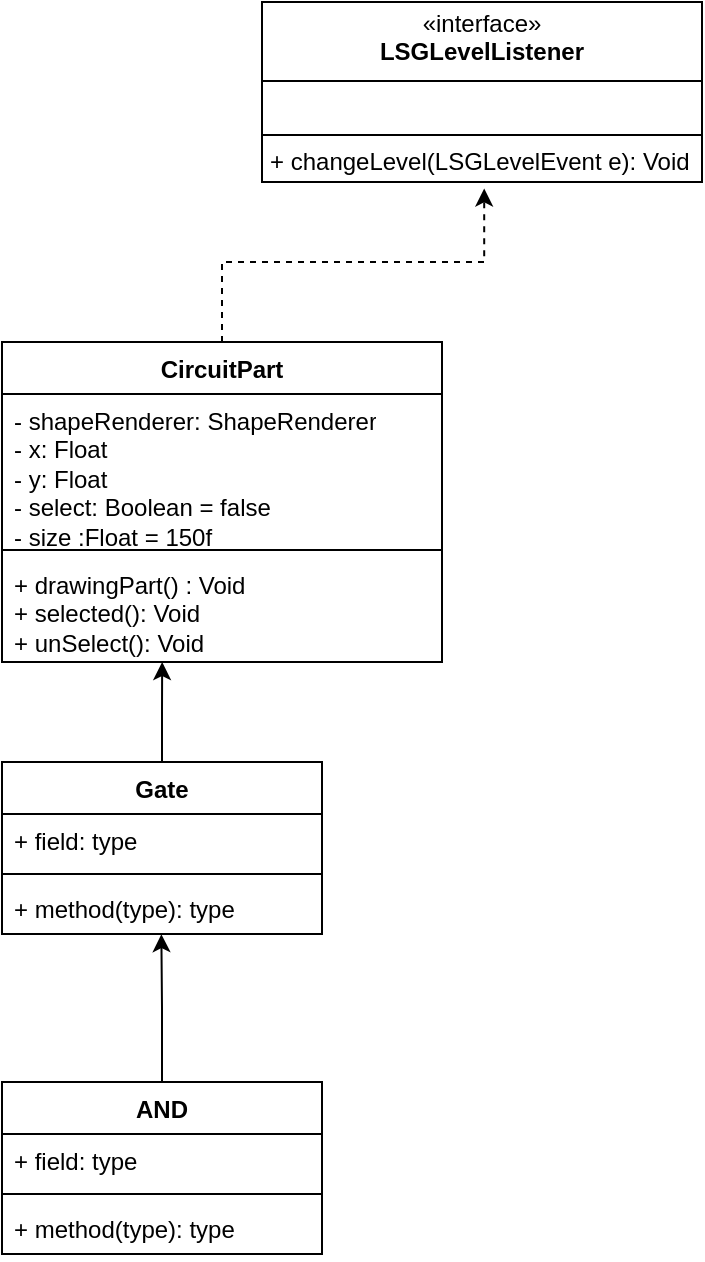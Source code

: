 <mxfile version="25.0.1">
  <diagram name="Page-1" id="1gXo8bbTET2NRqGQDVNG">
    <mxGraphModel dx="586" dy="342" grid="1" gridSize="10" guides="1" tooltips="1" connect="1" arrows="1" fold="1" page="1" pageScale="1" pageWidth="850" pageHeight="1100" math="0" shadow="0">
      <root>
        <mxCell id="0" />
        <mxCell id="1" parent="0" />
        <mxCell id="rJxrVl2NV1a2eNH6RvSc-1" value="CircuitPart" style="swimlane;fontStyle=1;align=center;verticalAlign=top;childLayout=stackLayout;horizontal=1;startSize=26;horizontalStack=0;resizeParent=1;resizeParentMax=0;resizeLast=0;collapsible=1;marginBottom=0;whiteSpace=wrap;html=1;" vertex="1" parent="1">
          <mxGeometry x="210" y="380" width="220" height="160" as="geometry" />
        </mxCell>
        <mxCell id="rJxrVl2NV1a2eNH6RvSc-2" value="&lt;div&gt;- shapeRenderer: ShapeRenderer&lt;/div&gt;- x: Float&lt;div&gt;- y: Float&lt;/div&gt;&lt;div&gt;- select: Boolean = false&lt;/div&gt;&lt;div&gt;- size :Float = 150f&lt;/div&gt;" style="text;strokeColor=none;fillColor=none;align=left;verticalAlign=top;spacingLeft=4;spacingRight=4;overflow=hidden;rotatable=0;points=[[0,0.5],[1,0.5]];portConstraint=eastwest;whiteSpace=wrap;html=1;" vertex="1" parent="rJxrVl2NV1a2eNH6RvSc-1">
          <mxGeometry y="26" width="220" height="74" as="geometry" />
        </mxCell>
        <mxCell id="rJxrVl2NV1a2eNH6RvSc-3" value="" style="line;strokeWidth=1;fillColor=none;align=left;verticalAlign=middle;spacingTop=-1;spacingLeft=3;spacingRight=3;rotatable=0;labelPosition=right;points=[];portConstraint=eastwest;strokeColor=inherit;" vertex="1" parent="rJxrVl2NV1a2eNH6RvSc-1">
          <mxGeometry y="100" width="220" height="8" as="geometry" />
        </mxCell>
        <mxCell id="rJxrVl2NV1a2eNH6RvSc-4" value="+ drawingPart() : Void&lt;div&gt;+ selected(): Void&lt;/div&gt;&lt;div&gt;+ unSelect(): Void&lt;/div&gt;" style="text;strokeColor=none;fillColor=none;align=left;verticalAlign=top;spacingLeft=4;spacingRight=4;overflow=hidden;rotatable=0;points=[[0,0.5],[1,0.5]];portConstraint=eastwest;whiteSpace=wrap;html=1;" vertex="1" parent="rJxrVl2NV1a2eNH6RvSc-1">
          <mxGeometry y="108" width="220" height="52" as="geometry" />
        </mxCell>
        <mxCell id="rJxrVl2NV1a2eNH6RvSc-11" value="&lt;p style=&quot;margin:0px;margin-top:4px;text-align:center;&quot;&gt;«interface»&lt;br&gt;&lt;b&gt;LSGLevelListener&lt;/b&gt;&lt;br&gt;&lt;/p&gt;&lt;hr size=&quot;1&quot; style=&quot;border-style:solid;&quot;&gt;&lt;p style=&quot;margin:0px;margin-left:4px;&quot;&gt;&lt;br&gt;&lt;/p&gt;&lt;hr size=&quot;1&quot; style=&quot;border-style:solid;&quot;&gt;&lt;p style=&quot;margin:0px;margin-left:4px;&quot;&gt;+ changeLevel(LSGLevelEvent e): Void&lt;/p&gt;" style="verticalAlign=top;align=left;overflow=fill;html=1;whiteSpace=wrap;" vertex="1" parent="1">
          <mxGeometry x="340" y="210" width="220" height="90" as="geometry" />
        </mxCell>
        <mxCell id="rJxrVl2NV1a2eNH6RvSc-12" style="edgeStyle=orthogonalEdgeStyle;rounded=0;orthogonalLoop=1;jettySize=auto;html=1;entryX=0.505;entryY=1.036;entryDx=0;entryDy=0;entryPerimeter=0;dashed=1;" edge="1" parent="1" source="rJxrVl2NV1a2eNH6RvSc-1" target="rJxrVl2NV1a2eNH6RvSc-11">
          <mxGeometry relative="1" as="geometry" />
        </mxCell>
        <mxCell id="rJxrVl2NV1a2eNH6RvSc-14" value="Gate" style="swimlane;fontStyle=1;align=center;verticalAlign=top;childLayout=stackLayout;horizontal=1;startSize=26;horizontalStack=0;resizeParent=1;resizeParentMax=0;resizeLast=0;collapsible=1;marginBottom=0;whiteSpace=wrap;html=1;" vertex="1" parent="1">
          <mxGeometry x="210" y="590" width="160" height="86" as="geometry" />
        </mxCell>
        <mxCell id="rJxrVl2NV1a2eNH6RvSc-15" value="+ field: type" style="text;strokeColor=none;fillColor=none;align=left;verticalAlign=top;spacingLeft=4;spacingRight=4;overflow=hidden;rotatable=0;points=[[0,0.5],[1,0.5]];portConstraint=eastwest;whiteSpace=wrap;html=1;" vertex="1" parent="rJxrVl2NV1a2eNH6RvSc-14">
          <mxGeometry y="26" width="160" height="26" as="geometry" />
        </mxCell>
        <mxCell id="rJxrVl2NV1a2eNH6RvSc-16" value="" style="line;strokeWidth=1;fillColor=none;align=left;verticalAlign=middle;spacingTop=-1;spacingLeft=3;spacingRight=3;rotatable=0;labelPosition=right;points=[];portConstraint=eastwest;strokeColor=inherit;" vertex="1" parent="rJxrVl2NV1a2eNH6RvSc-14">
          <mxGeometry y="52" width="160" height="8" as="geometry" />
        </mxCell>
        <mxCell id="rJxrVl2NV1a2eNH6RvSc-17" value="+ method(type): type" style="text;strokeColor=none;fillColor=none;align=left;verticalAlign=top;spacingLeft=4;spacingRight=4;overflow=hidden;rotatable=0;points=[[0,0.5],[1,0.5]];portConstraint=eastwest;whiteSpace=wrap;html=1;" vertex="1" parent="rJxrVl2NV1a2eNH6RvSc-14">
          <mxGeometry y="60" width="160" height="26" as="geometry" />
        </mxCell>
        <mxCell id="rJxrVl2NV1a2eNH6RvSc-18" style="edgeStyle=orthogonalEdgeStyle;rounded=0;orthogonalLoop=1;jettySize=auto;html=1;entryX=0.364;entryY=1;entryDx=0;entryDy=0;entryPerimeter=0;" edge="1" parent="1" source="rJxrVl2NV1a2eNH6RvSc-14" target="rJxrVl2NV1a2eNH6RvSc-4">
          <mxGeometry relative="1" as="geometry" />
        </mxCell>
        <mxCell id="rJxrVl2NV1a2eNH6RvSc-19" value="AND" style="swimlane;fontStyle=1;align=center;verticalAlign=top;childLayout=stackLayout;horizontal=1;startSize=26;horizontalStack=0;resizeParent=1;resizeParentMax=0;resizeLast=0;collapsible=1;marginBottom=0;whiteSpace=wrap;html=1;" vertex="1" parent="1">
          <mxGeometry x="210" y="750" width="160" height="86" as="geometry" />
        </mxCell>
        <mxCell id="rJxrVl2NV1a2eNH6RvSc-20" value="+ field: type" style="text;strokeColor=none;fillColor=none;align=left;verticalAlign=top;spacingLeft=4;spacingRight=4;overflow=hidden;rotatable=0;points=[[0,0.5],[1,0.5]];portConstraint=eastwest;whiteSpace=wrap;html=1;" vertex="1" parent="rJxrVl2NV1a2eNH6RvSc-19">
          <mxGeometry y="26" width="160" height="26" as="geometry" />
        </mxCell>
        <mxCell id="rJxrVl2NV1a2eNH6RvSc-21" value="" style="line;strokeWidth=1;fillColor=none;align=left;verticalAlign=middle;spacingTop=-1;spacingLeft=3;spacingRight=3;rotatable=0;labelPosition=right;points=[];portConstraint=eastwest;strokeColor=inherit;" vertex="1" parent="rJxrVl2NV1a2eNH6RvSc-19">
          <mxGeometry y="52" width="160" height="8" as="geometry" />
        </mxCell>
        <mxCell id="rJxrVl2NV1a2eNH6RvSc-22" value="+ method(type): type" style="text;strokeColor=none;fillColor=none;align=left;verticalAlign=top;spacingLeft=4;spacingRight=4;overflow=hidden;rotatable=0;points=[[0,0.5],[1,0.5]];portConstraint=eastwest;whiteSpace=wrap;html=1;" vertex="1" parent="rJxrVl2NV1a2eNH6RvSc-19">
          <mxGeometry y="60" width="160" height="26" as="geometry" />
        </mxCell>
        <mxCell id="rJxrVl2NV1a2eNH6RvSc-23" style="edgeStyle=orthogonalEdgeStyle;rounded=0;orthogonalLoop=1;jettySize=auto;html=1;entryX=0.498;entryY=1.004;entryDx=0;entryDy=0;entryPerimeter=0;" edge="1" parent="1" source="rJxrVl2NV1a2eNH6RvSc-19" target="rJxrVl2NV1a2eNH6RvSc-17">
          <mxGeometry relative="1" as="geometry" />
        </mxCell>
      </root>
    </mxGraphModel>
  </diagram>
</mxfile>

